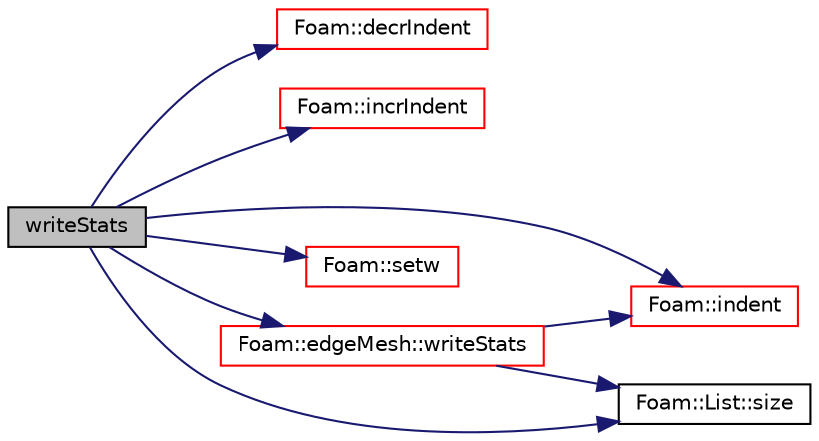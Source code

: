 digraph "writeStats"
{
  bgcolor="transparent";
  edge [fontname="Helvetica",fontsize="10",labelfontname="Helvetica",labelfontsize="10"];
  node [fontname="Helvetica",fontsize="10",shape=record];
  rankdir="LR";
  Node1 [label="writeStats",height=0.2,width=0.4,color="black", fillcolor="grey75", style="filled", fontcolor="black"];
  Node1 -> Node2 [color="midnightblue",fontsize="10",style="solid",fontname="Helvetica"];
  Node2 [label="Foam::decrIndent",height=0.2,width=0.4,color="red",URL="$a10725.html#a1c3a44e035fae1cd9d5a4a60a7e1c32b",tooltip="Decrement the indent level. "];
  Node1 -> Node3 [color="midnightblue",fontsize="10",style="solid",fontname="Helvetica"];
  Node3 [label="Foam::incrIndent",height=0.2,width=0.4,color="red",URL="$a10725.html#a5baff2b2334a238271b33f039e5dde5c",tooltip="Increment the indent level. "];
  Node1 -> Node4 [color="midnightblue",fontsize="10",style="solid",fontname="Helvetica"];
  Node4 [label="Foam::indent",height=0.2,width=0.4,color="red",URL="$a10725.html#ae297c57ea5b952a8bc9e4f30f7ea8701",tooltip="Indent stream. "];
  Node1 -> Node5 [color="midnightblue",fontsize="10",style="solid",fontname="Helvetica"];
  Node5 [label="Foam::setw",height=0.2,width=0.4,color="red",URL="$a10725.html#a3318127f6f23246407ca749a0a0ea03c"];
  Node1 -> Node6 [color="midnightblue",fontsize="10",style="solid",fontname="Helvetica"];
  Node6 [label="Foam::List::size",height=0.2,width=0.4,color="black",URL="$a01364.html#a8a5f6fa29bd4b500caf186f60245b384",tooltip="Override size to be inconsistent with allocated storage. "];
  Node1 -> Node7 [color="midnightblue",fontsize="10",style="solid",fontname="Helvetica"];
  Node7 [label="Foam::edgeMesh::writeStats",height=0.2,width=0.4,color="red",URL="$a00617.html#ac299ea1cad7e40cf1f599efeabb9baba"];
  Node7 -> Node4 [color="midnightblue",fontsize="10",style="solid",fontname="Helvetica"];
  Node7 -> Node6 [color="midnightblue",fontsize="10",style="solid",fontname="Helvetica"];
}
